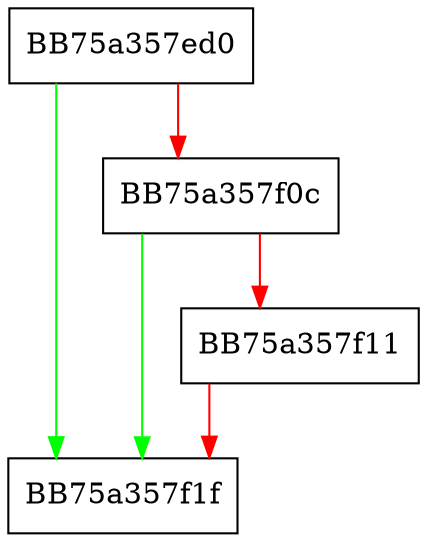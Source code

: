 digraph log_message {
  node [shape="box"];
  graph [splines=ortho];
  BB75a357ed0 -> BB75a357f1f [color="green"];
  BB75a357ed0 -> BB75a357f0c [color="red"];
  BB75a357f0c -> BB75a357f1f [color="green"];
  BB75a357f0c -> BB75a357f11 [color="red"];
  BB75a357f11 -> BB75a357f1f [color="red"];
}